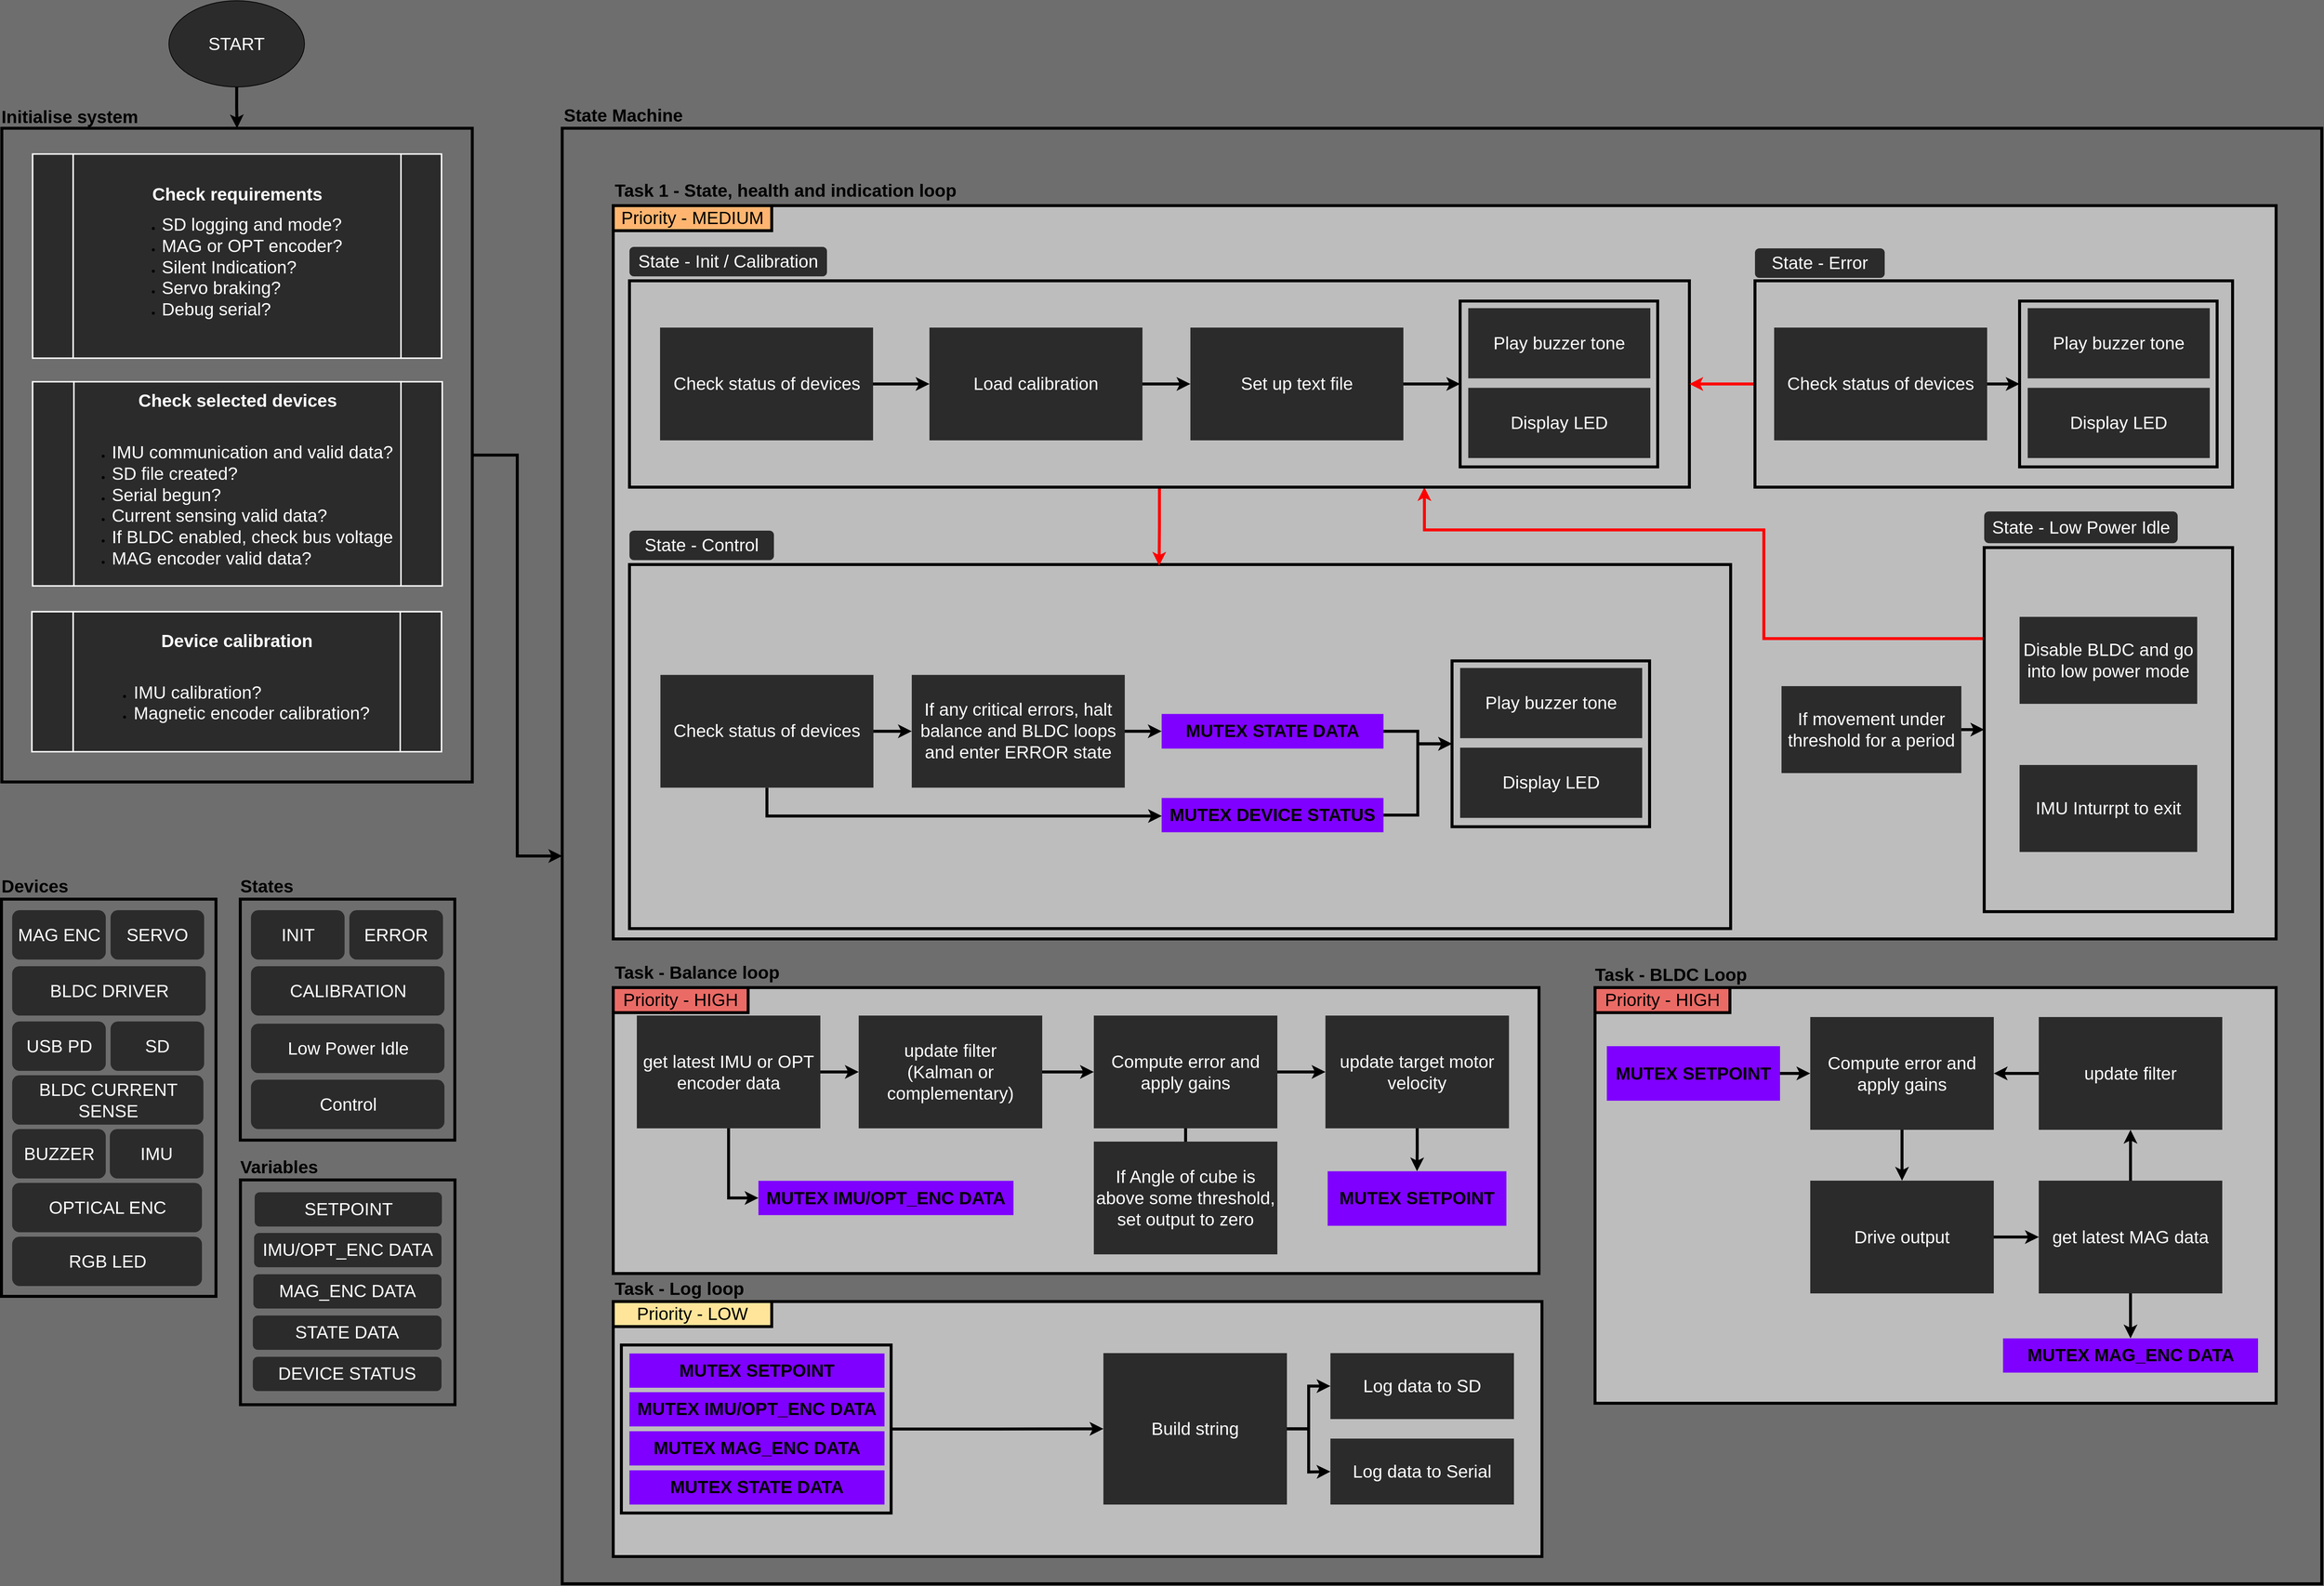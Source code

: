 <mxfile version="25.0.2">
  <diagram name="Page-1" id="-gYsz8aW-vj6ITZaHm62">
    <mxGraphModel dx="2694" dy="1243" grid="0" gridSize="10" guides="1" tooltips="1" connect="1" arrows="1" fold="1" page="1" pageScale="1" pageWidth="3300" pageHeight="2339" background="#6E6E6E" math="0" shadow="0">
      <root>
        <mxCell id="0" />
        <mxCell id="1" parent="0" />
        <mxCell id="WpBpt3ZNnvcSfI1GrqfO-27" value="" style="rounded=0;whiteSpace=wrap;html=1;fillColor=none;strokeWidth=4;strokeColor=#000000;" parent="1" vertex="1">
          <mxGeometry x="853.75" y="269" width="2387.25" height="1975" as="geometry" />
        </mxCell>
        <mxCell id="WpBpt3ZNnvcSfI1GrqfO-58" value="" style="rounded=0;whiteSpace=wrap;html=1;fillColor=#BDBDBD;strokeWidth=4;strokeColor=#000000;" parent="1" vertex="1">
          <mxGeometry x="923" y="1861" width="1260" height="346" as="geometry" />
        </mxCell>
        <mxCell id="WpBpt3ZNnvcSfI1GrqfO-48" value="" style="rounded=0;whiteSpace=wrap;html=1;fillColor=#bdbdbd;strokeWidth=4;strokeColor=#000000;" parent="1" vertex="1">
          <mxGeometry x="923" y="1435" width="1256" height="388" as="geometry" />
        </mxCell>
        <mxCell id="7f31EUFWkSuX79qrN8eh-26" style="edgeStyle=orthogonalEdgeStyle;rounded=0;orthogonalLoop=1;jettySize=auto;html=1;entryX=0;entryY=0.5;entryDx=0;entryDy=0;strokeWidth=4;" edge="1" parent="1" source="7f31EUFWkSuX79qrN8eh-25" target="WpBpt3ZNnvcSfI1GrqfO-81">
          <mxGeometry relative="1" as="geometry" />
        </mxCell>
        <mxCell id="7f31EUFWkSuX79qrN8eh-25" value="" style="rounded=0;whiteSpace=wrap;html=1;fillColor=none;strokeWidth=4;strokeColor=#000000;" vertex="1" parent="1">
          <mxGeometry x="934" y="1920" width="366" height="228" as="geometry" />
        </mxCell>
        <mxCell id="WpBpt3ZNnvcSfI1GrqfO-34" value="" style="rounded=0;whiteSpace=wrap;html=1;fillColor=#bdbdbd;strokeWidth=4;strokeColor=#000000;" parent="1" vertex="1">
          <mxGeometry x="2255" y="1435" width="924" height="564" as="geometry" />
        </mxCell>
        <mxCell id="WpBpt3ZNnvcSfI1GrqfO-24" value="" style="rounded=0;whiteSpace=wrap;html=1;fillColor=none;strokeWidth=4;strokeColor=#000000;" parent="1" vertex="1">
          <mxGeometry x="93" y="1315" width="291" height="539" as="geometry" />
        </mxCell>
        <mxCell id="WpBpt3ZNnvcSfI1GrqfO-29" style="edgeStyle=orthogonalEdgeStyle;rounded=0;orthogonalLoop=1;jettySize=auto;html=1;exitX=1;exitY=0.5;exitDx=0;exitDy=0;entryX=0;entryY=0.5;entryDx=0;entryDy=0;strokeWidth=4;strokeColor=#000000;" parent="1" source="WpBpt3ZNnvcSfI1GrqfO-17" target="WpBpt3ZNnvcSfI1GrqfO-27" edge="1">
          <mxGeometry relative="1" as="geometry" />
        </mxCell>
        <mxCell id="WpBpt3ZNnvcSfI1GrqfO-17" value="" style="rounded=0;whiteSpace=wrap;html=1;fillColor=none;strokeWidth=4;strokeColor=#000000;" parent="1" vertex="1">
          <mxGeometry x="93.5" y="269" width="638.25" height="887" as="geometry" />
        </mxCell>
        <mxCell id="WpBpt3ZNnvcSfI1GrqfO-3" value="&lt;font color=&quot;#ffffff&quot; style=&quot;font-size: 24px;&quot;&gt;IMU&lt;/font&gt;" style="rounded=1;whiteSpace=wrap;html=1;fillColor=#2B2B2B;strokeColor=none;" parent="1" vertex="1">
          <mxGeometry x="240" y="1627" width="127" height="67" as="geometry" />
        </mxCell>
        <mxCell id="WpBpt3ZNnvcSfI1GrqfO-4" value="&lt;font color=&quot;#ffffff&quot; style=&quot;font-size: 24px;&quot;&gt;BLDC DRIVER&lt;/font&gt;" style="rounded=1;whiteSpace=wrap;html=1;fillColor=#2B2B2B;strokeColor=none;" parent="1" vertex="1">
          <mxGeometry x="107.5" y="1406" width="262.5" height="67" as="geometry" />
        </mxCell>
        <mxCell id="WpBpt3ZNnvcSfI1GrqfO-5" value="&lt;font color=&quot;#ffffff&quot; style=&quot;font-size: 24px;&quot;&gt;BLDC CURRENT SENSE&lt;/font&gt;" style="rounded=1;whiteSpace=wrap;html=1;fillColor=#2B2B2B;strokeColor=none;" parent="1" vertex="1">
          <mxGeometry x="107.5" y="1554" width="259.5" height="67" as="geometry" />
        </mxCell>
        <mxCell id="WpBpt3ZNnvcSfI1GrqfO-6" value="&lt;font color=&quot;#ffffff&quot; style=&quot;font-size: 24px;&quot;&gt;MAG ENC&lt;/font&gt;" style="rounded=1;whiteSpace=wrap;html=1;fillColor=#2B2B2B;strokeColor=none;" parent="1" vertex="1">
          <mxGeometry x="107.5" y="1330" width="127" height="67" as="geometry" />
        </mxCell>
        <mxCell id="WpBpt3ZNnvcSfI1GrqfO-7" value="&lt;font color=&quot;#ffffff&quot; style=&quot;font-size: 24px;&quot;&gt;USB PD&lt;/font&gt;" style="rounded=1;whiteSpace=wrap;html=1;fillColor=#2B2B2B;strokeColor=none;" parent="1" vertex="1">
          <mxGeometry x="107.5" y="1481" width="127" height="67" as="geometry" />
        </mxCell>
        <mxCell id="WpBpt3ZNnvcSfI1GrqfO-8" value="&lt;font color=&quot;#ffffff&quot; style=&quot;font-size: 24px;&quot;&gt;SD&lt;/font&gt;" style="rounded=1;whiteSpace=wrap;html=1;fillColor=#2B2B2B;strokeColor=none;" parent="1" vertex="1">
          <mxGeometry x="241" y="1481" width="127" height="67" as="geometry" />
        </mxCell>
        <mxCell id="WpBpt3ZNnvcSfI1GrqfO-9" value="&lt;font color=&quot;#ffffff&quot; style=&quot;font-size: 24px;&quot;&gt;OPTICAL ENC&lt;/font&gt;" style="rounded=1;whiteSpace=wrap;html=1;fillColor=#2B2B2B;strokeColor=none;" parent="1" vertex="1">
          <mxGeometry x="107.5" y="1700" width="257.5" height="67" as="geometry" />
        </mxCell>
        <mxCell id="WpBpt3ZNnvcSfI1GrqfO-10" value="&lt;span style=&quot;font-size: 24px;&quot;&gt;&lt;font color=&quot;#ffffff&quot;&gt;SERVO&lt;/font&gt;&lt;/span&gt;" style="rounded=1;whiteSpace=wrap;html=1;fillColor=#2B2B2B;strokeColor=none;" parent="1" vertex="1">
          <mxGeometry x="241" y="1330" width="127" height="67" as="geometry" />
        </mxCell>
        <mxCell id="WpBpt3ZNnvcSfI1GrqfO-11" value="&lt;font color=&quot;#ffffff&quot; style=&quot;font-size: 24px;&quot;&gt;BUZZER&lt;/font&gt;" style="rounded=1;whiteSpace=wrap;html=1;fillColor=#2B2B2B;strokeColor=none;" parent="1" vertex="1">
          <mxGeometry x="107.5" y="1627" width="127" height="67" as="geometry" />
        </mxCell>
        <mxCell id="WpBpt3ZNnvcSfI1GrqfO-22" style="edgeStyle=orthogonalEdgeStyle;rounded=0;orthogonalLoop=1;jettySize=auto;html=1;exitX=0.5;exitY=1;exitDx=0;exitDy=0;entryX=0.5;entryY=0;entryDx=0;entryDy=0;strokeColor=#000000;strokeWidth=4;" parent="1" source="WpBpt3ZNnvcSfI1GrqfO-13" target="WpBpt3ZNnvcSfI1GrqfO-17" edge="1">
          <mxGeometry relative="1" as="geometry" />
        </mxCell>
        <mxCell id="WpBpt3ZNnvcSfI1GrqfO-13" value="&lt;font color=&quot;#ffffff&quot; style=&quot;font-size: 24px;&quot;&gt;START&lt;/font&gt;" style="ellipse;whiteSpace=wrap;html=1;fillColor=#2B2B2B;" parent="1" vertex="1">
          <mxGeometry x="320.12" y="96" width="184" height="117" as="geometry" />
        </mxCell>
        <mxCell id="WpBpt3ZNnvcSfI1GrqfO-15" value="&lt;div&gt;&lt;span style=&quot;font-size: 24px;&quot;&gt;&lt;b&gt;&lt;font color=&quot;#ffffff&quot;&gt;Check requirements&lt;/font&gt;&lt;/b&gt;&lt;/span&gt;&lt;/div&gt;&lt;div style=&quot;text-align: left;&quot;&gt;&lt;ul&gt;&lt;li&gt;&lt;span style=&quot;font-size: 24px;&quot;&gt;&lt;font color=&quot;#ffffff&quot;&gt;SD logging and mode?&lt;/font&gt;&lt;/span&gt;&lt;/li&gt;&lt;li&gt;&lt;span style=&quot;font-size: 24px;&quot;&gt;&lt;font color=&quot;#ffffff&quot;&gt;MAG or OPT encoder?&lt;/font&gt;&lt;/span&gt;&lt;/li&gt;&lt;li&gt;&lt;span style=&quot;font-size: 24px;&quot;&gt;&lt;font color=&quot;#ffffff&quot;&gt;Silent Indication?&lt;/font&gt;&lt;/span&gt;&lt;/li&gt;&lt;li&gt;&lt;span style=&quot;font-size: 24px;&quot;&gt;&lt;font color=&quot;#ffffff&quot;&gt;Servo braking?&lt;/font&gt;&lt;/span&gt;&lt;/li&gt;&lt;li&gt;&lt;span style=&quot;font-size: 24px;&quot;&gt;&lt;font color=&quot;#ffffff&quot;&gt;Debug serial?&lt;/font&gt;&lt;/span&gt;&lt;/li&gt;&lt;/ul&gt;&lt;/div&gt;" style="shape=process;whiteSpace=wrap;html=1;backgroundOutline=1;strokeWidth=2;fillColor=#2B2B2B;strokeColor=#FFFFFF;" parent="1" vertex="1">
          <mxGeometry x="135.25" y="304" width="554.75" height="277" as="geometry" />
        </mxCell>
        <mxCell id="WpBpt3ZNnvcSfI1GrqfO-18" value="&lt;font style=&quot;font-size: 24px;&quot; color=&quot;#000000&quot;&gt;Initialise system&lt;/font&gt;" style="text;html=1;align=left;verticalAlign=middle;whiteSpace=wrap;rounded=0;fontStyle=1" parent="1" vertex="1">
          <mxGeometry x="91" y="236" width="204.75" height="35" as="geometry" />
        </mxCell>
        <mxCell id="WpBpt3ZNnvcSfI1GrqfO-20" value="&lt;div&gt;&lt;span style=&quot;font-size: 24px;&quot;&gt;&lt;b&gt;&lt;font color=&quot;#ffffff&quot;&gt;Check selected devices&lt;/font&gt;&lt;/b&gt;&lt;/span&gt;&lt;/div&gt;&lt;div&gt;&lt;span style=&quot;font-size: 24px;&quot;&gt;&lt;b&gt;&lt;font color=&quot;#ffffff&quot;&gt;&lt;br&gt;&lt;/font&gt;&lt;/b&gt;&lt;/span&gt;&lt;/div&gt;&lt;div style=&quot;text-align: left;&quot;&gt;&lt;ul&gt;&lt;li&gt;&lt;span style=&quot;font-size: 24px;&quot;&gt;&lt;font color=&quot;#ffffff&quot;&gt;IMU communication and valid data?&lt;/font&gt;&lt;/span&gt;&lt;/li&gt;&lt;li&gt;&lt;span style=&quot;font-size: 24px;&quot;&gt;&lt;font color=&quot;#ffffff&quot;&gt;SD file created?&lt;/font&gt;&lt;/span&gt;&lt;/li&gt;&lt;li&gt;&lt;span style=&quot;font-size: 24px;&quot;&gt;&lt;font color=&quot;#ffffff&quot;&gt;Serial begun?&lt;/font&gt;&lt;/span&gt;&lt;/li&gt;&lt;li&gt;&lt;span style=&quot;font-size: 24px;&quot;&gt;&lt;font color=&quot;#ffffff&quot;&gt;Current sensing valid data?&lt;/font&gt;&lt;/span&gt;&lt;/li&gt;&lt;li&gt;&lt;span style=&quot;font-size: 24px;&quot;&gt;&lt;font color=&quot;#ffffff&quot;&gt;If BLDC enabled, check bus voltage&lt;/font&gt;&lt;/span&gt;&lt;/li&gt;&lt;li&gt;&lt;span style=&quot;font-size: 24px;&quot;&gt;&lt;font color=&quot;#ffffff&quot;&gt;MAG encoder valid data?&lt;/font&gt;&lt;/span&gt;&lt;/li&gt;&lt;/ul&gt;&lt;/div&gt;" style="shape=process;whiteSpace=wrap;html=1;backgroundOutline=1;strokeWidth=2;fillColor=#2B2B2B;strokeColor=#FFFFFF;" parent="1" vertex="1">
          <mxGeometry x="135.25" y="613" width="555.75" height="277" as="geometry" />
        </mxCell>
        <mxCell id="WpBpt3ZNnvcSfI1GrqfO-21" value="&lt;div&gt;&lt;span style=&quot;font-size: 24px;&quot;&gt;&lt;b&gt;&lt;font color=&quot;#ffffff&quot;&gt;Device calibration&lt;/font&gt;&lt;/b&gt;&lt;/span&gt;&lt;/div&gt;&lt;div&gt;&lt;span style=&quot;font-size: 24px;&quot;&gt;&lt;b&gt;&lt;font color=&quot;#ffffff&quot;&gt;&lt;br&gt;&lt;/font&gt;&lt;/b&gt;&lt;/span&gt;&lt;/div&gt;&lt;div style=&quot;text-align: left;&quot;&gt;&lt;ul&gt;&lt;li&gt;&lt;span style=&quot;font-size: 24px;&quot;&gt;&lt;font color=&quot;#ffffff&quot;&gt;IMU calibration?&lt;br&gt;&lt;/font&gt;&lt;/span&gt;&lt;/li&gt;&lt;li&gt;&lt;span style=&quot;font-size: 24px;&quot;&gt;&lt;font color=&quot;#ffffff&quot;&gt;Magnetic encoder calibration?&lt;/font&gt;&lt;/span&gt;&lt;/li&gt;&lt;/ul&gt;&lt;/div&gt;" style="shape=process;whiteSpace=wrap;html=1;backgroundOutline=1;strokeWidth=2;fillColor=#2B2B2B;strokeColor=#FFFFFF;" parent="1" vertex="1">
          <mxGeometry x="134.25" y="925" width="555.75" height="190" as="geometry" />
        </mxCell>
        <mxCell id="WpBpt3ZNnvcSfI1GrqfO-25" value="&lt;font style=&quot;font-size: 24px;&quot; color=&quot;#000000&quot;&gt;Devices&lt;/font&gt;" style="text;html=1;align=left;verticalAlign=middle;whiteSpace=wrap;rounded=0;fontStyle=1" parent="1" vertex="1">
          <mxGeometry x="91" y="1280" width="204.75" height="35" as="geometry" />
        </mxCell>
        <mxCell id="WpBpt3ZNnvcSfI1GrqfO-28" value="&lt;font color=&quot;#000000&quot;&gt;&lt;span style=&quot;font-size: 24px;&quot;&gt;State Machine&lt;/span&gt;&lt;/font&gt;" style="text;html=1;align=left;verticalAlign=middle;whiteSpace=wrap;rounded=0;fontStyle=1" parent="1" vertex="1">
          <mxGeometry x="853.75" y="234" width="204.75" height="35" as="geometry" />
        </mxCell>
        <mxCell id="WpBpt3ZNnvcSfI1GrqfO-44" value="" style="edgeStyle=orthogonalEdgeStyle;rounded=0;orthogonalLoop=1;jettySize=auto;html=1;strokeWidth=4;strokeColor=#000000;" parent="1" source="WpBpt3ZNnvcSfI1GrqfO-30" target="WpBpt3ZNnvcSfI1GrqfO-31" edge="1">
          <mxGeometry relative="1" as="geometry" />
        </mxCell>
        <mxCell id="WpBpt3ZNnvcSfI1GrqfO-97" style="edgeStyle=orthogonalEdgeStyle;rounded=0;orthogonalLoop=1;jettySize=auto;html=1;strokeWidth=4;strokeColor=#000000;entryX=0;entryY=0.5;entryDx=0;entryDy=0;" parent="1" source="WpBpt3ZNnvcSfI1GrqfO-30" target="WpBpt3ZNnvcSfI1GrqfO-96" edge="1">
          <mxGeometry relative="1" as="geometry" />
        </mxCell>
        <mxCell id="WpBpt3ZNnvcSfI1GrqfO-30" value="&lt;font color=&quot;#ffffff&quot; style=&quot;font-size: 24px;&quot;&gt;get latest IMU or OPT encoder data&lt;/font&gt;" style="rounded=0;whiteSpace=wrap;html=1;fillColor=#2B2B2B;strokeColor=none;" parent="1" vertex="1">
          <mxGeometry x="955" y="1473" width="249" height="153" as="geometry" />
        </mxCell>
        <mxCell id="WpBpt3ZNnvcSfI1GrqfO-45" value="" style="edgeStyle=orthogonalEdgeStyle;rounded=0;orthogonalLoop=1;jettySize=auto;html=1;strokeWidth=4;strokeColor=#000000;" parent="1" source="WpBpt3ZNnvcSfI1GrqfO-31" target="WpBpt3ZNnvcSfI1GrqfO-32" edge="1">
          <mxGeometry relative="1" as="geometry" />
        </mxCell>
        <mxCell id="WpBpt3ZNnvcSfI1GrqfO-31" value="&lt;font color=&quot;#ffffff&quot; style=&quot;font-size: 24px;&quot;&gt;update filter &lt;br&gt;(Kalman or complementary)&lt;/font&gt;" style="rounded=0;whiteSpace=wrap;html=1;fillColor=#2B2B2B;strokeColor=none;" parent="1" vertex="1">
          <mxGeometry x="1256" y="1473" width="249" height="153" as="geometry" />
        </mxCell>
        <mxCell id="WpBpt3ZNnvcSfI1GrqfO-46" value="" style="edgeStyle=orthogonalEdgeStyle;rounded=0;orthogonalLoop=1;jettySize=auto;html=1;strokeWidth=4;strokeColor=#000000;" parent="1" source="WpBpt3ZNnvcSfI1GrqfO-32" target="WpBpt3ZNnvcSfI1GrqfO-43" edge="1">
          <mxGeometry relative="1" as="geometry" />
        </mxCell>
        <mxCell id="7f31EUFWkSuX79qrN8eh-21" style="edgeStyle=orthogonalEdgeStyle;rounded=0;orthogonalLoop=1;jettySize=auto;html=1;exitX=0.5;exitY=1;exitDx=0;exitDy=0;entryX=0.5;entryY=0;entryDx=0;entryDy=0;strokeWidth=4;endArrow=none;endFill=0;" edge="1" parent="1" source="WpBpt3ZNnvcSfI1GrqfO-32" target="7f31EUFWkSuX79qrN8eh-20">
          <mxGeometry relative="1" as="geometry" />
        </mxCell>
        <mxCell id="WpBpt3ZNnvcSfI1GrqfO-32" value="&lt;font color=&quot;#ffffff&quot; style=&quot;font-size: 24px;&quot;&gt;Compute error and apply gains&lt;/font&gt;" style="rounded=0;whiteSpace=wrap;html=1;fillColor=#2B2B2B;strokeColor=none;" parent="1" vertex="1">
          <mxGeometry x="1575" y="1473" width="249" height="153" as="geometry" />
        </mxCell>
        <mxCell id="WpBpt3ZNnvcSfI1GrqfO-42" value="" style="edgeStyle=orthogonalEdgeStyle;rounded=0;orthogonalLoop=1;jettySize=auto;html=1;" parent="1" source="WpBpt3ZNnvcSfI1GrqfO-33" target="WpBpt3ZNnvcSfI1GrqfO-36" edge="1">
          <mxGeometry relative="1" as="geometry" />
        </mxCell>
        <mxCell id="WpBpt3ZNnvcSfI1GrqfO-50" value="" style="edgeStyle=orthogonalEdgeStyle;rounded=0;orthogonalLoop=1;jettySize=auto;html=1;strokeWidth=4;strokeColor=#000000;" parent="1" source="WpBpt3ZNnvcSfI1GrqfO-33" target="WpBpt3ZNnvcSfI1GrqfO-36" edge="1">
          <mxGeometry relative="1" as="geometry" />
        </mxCell>
        <mxCell id="WpBpt3ZNnvcSfI1GrqfO-33" value="&lt;font color=&quot;#ffffff&quot; style=&quot;font-size: 24px;&quot;&gt;Drive output&lt;/font&gt;" style="rounded=0;whiteSpace=wrap;html=1;fillColor=#2B2B2B;strokeColor=none;" parent="1" vertex="1">
          <mxGeometry x="2547" y="1697" width="249" height="153" as="geometry" />
        </mxCell>
        <mxCell id="WpBpt3ZNnvcSfI1GrqfO-35" value="&lt;font color=&quot;#000000&quot;&gt;&lt;span style=&quot;font-size: 24px;&quot;&gt;Task - BLDC Loop&lt;/span&gt;&lt;/font&gt;" style="text;html=1;align=left;verticalAlign=middle;whiteSpace=wrap;rounded=0;fontStyle=1" parent="1" vertex="1">
          <mxGeometry x="2253" y="1400" width="253" height="35" as="geometry" />
        </mxCell>
        <mxCell id="WpBpt3ZNnvcSfI1GrqfO-39" value="" style="edgeStyle=orthogonalEdgeStyle;rounded=0;orthogonalLoop=1;jettySize=auto;html=1;strokeWidth=4;strokeColor=#000000;" parent="1" source="WpBpt3ZNnvcSfI1GrqfO-36" target="WpBpt3ZNnvcSfI1GrqfO-37" edge="1">
          <mxGeometry relative="1" as="geometry" />
        </mxCell>
        <mxCell id="WpBpt3ZNnvcSfI1GrqfO-99" style="edgeStyle=orthogonalEdgeStyle;rounded=0;orthogonalLoop=1;jettySize=auto;html=1;strokeWidth=4;strokeColor=#000000;" parent="1" source="WpBpt3ZNnvcSfI1GrqfO-36" target="WpBpt3ZNnvcSfI1GrqfO-98" edge="1">
          <mxGeometry relative="1" as="geometry" />
        </mxCell>
        <mxCell id="WpBpt3ZNnvcSfI1GrqfO-36" value="&lt;font color=&quot;#ffffff&quot; style=&quot;font-size: 24px;&quot;&gt;get latest MAG data&lt;/font&gt;" style="rounded=0;whiteSpace=wrap;html=1;fillColor=#2B2B2B;strokeColor=none;" parent="1" vertex="1">
          <mxGeometry x="2857" y="1697" width="249" height="153" as="geometry" />
        </mxCell>
        <mxCell id="WpBpt3ZNnvcSfI1GrqfO-40" value="" style="edgeStyle=orthogonalEdgeStyle;rounded=0;orthogonalLoop=1;jettySize=auto;html=1;strokeWidth=4;strokeColor=#000000;" parent="1" source="WpBpt3ZNnvcSfI1GrqfO-37" target="WpBpt3ZNnvcSfI1GrqfO-38" edge="1">
          <mxGeometry relative="1" as="geometry" />
        </mxCell>
        <mxCell id="WpBpt3ZNnvcSfI1GrqfO-37" value="&lt;font color=&quot;#ffffff&quot; style=&quot;font-size: 24px;&quot;&gt;update filter&lt;/font&gt;" style="rounded=0;whiteSpace=wrap;html=1;fillColor=#2B2B2B;strokeColor=none;" parent="1" vertex="1">
          <mxGeometry x="2857" y="1475" width="249" height="153" as="geometry" />
        </mxCell>
        <mxCell id="WpBpt3ZNnvcSfI1GrqfO-41" value="" style="edgeStyle=orthogonalEdgeStyle;rounded=0;orthogonalLoop=1;jettySize=auto;html=1;strokeWidth=4;strokeColor=#000000;" parent="1" source="WpBpt3ZNnvcSfI1GrqfO-38" target="WpBpt3ZNnvcSfI1GrqfO-33" edge="1">
          <mxGeometry relative="1" as="geometry" />
        </mxCell>
        <mxCell id="WpBpt3ZNnvcSfI1GrqfO-38" value="&lt;font color=&quot;#ffffff&quot; style=&quot;font-size: 24px;&quot;&gt;Compute error and apply gains&lt;/font&gt;" style="rounded=0;whiteSpace=wrap;html=1;fillColor=#2B2B2B;strokeColor=none;" parent="1" vertex="1">
          <mxGeometry x="2547" y="1475" width="249" height="153" as="geometry" />
        </mxCell>
        <mxCell id="WpBpt3ZNnvcSfI1GrqfO-95" style="edgeStyle=orthogonalEdgeStyle;rounded=0;orthogonalLoop=1;jettySize=auto;html=1;exitX=0.5;exitY=1;exitDx=0;exitDy=0;entryX=0.5;entryY=0;entryDx=0;entryDy=0;strokeWidth=4;strokeColor=#000000;" parent="1" source="WpBpt3ZNnvcSfI1GrqfO-43" target="WpBpt3ZNnvcSfI1GrqfO-94" edge="1">
          <mxGeometry relative="1" as="geometry" />
        </mxCell>
        <mxCell id="WpBpt3ZNnvcSfI1GrqfO-43" value="&lt;span style=&quot;font-size: 24px;&quot;&gt;&lt;font color=&quot;#ffffff&quot;&gt;update target motor velocity&lt;/font&gt;&lt;/span&gt;" style="rounded=0;whiteSpace=wrap;html=1;fillColor=#2B2B2B;strokeColor=none;" parent="1" vertex="1">
          <mxGeometry x="1889.25" y="1473" width="249" height="153" as="geometry" />
        </mxCell>
        <mxCell id="WpBpt3ZNnvcSfI1GrqfO-49" value="&lt;font color=&quot;#000000&quot;&gt;&lt;span style=&quot;font-size: 24px;&quot;&gt;Task -&amp;nbsp;&lt;/span&gt;&lt;/font&gt;&lt;span style=&quot;color: rgb(0, 0, 0); font-size: 24px;&quot;&gt;Balance loop&lt;/span&gt;" style="text;html=1;align=left;verticalAlign=middle;whiteSpace=wrap;rounded=0;fontStyle=1" parent="1" vertex="1">
          <mxGeometry x="923" y="1397" width="277" height="35" as="geometry" />
        </mxCell>
        <mxCell id="WpBpt3ZNnvcSfI1GrqfO-59" value="&lt;font color=&quot;#000000&quot;&gt;&lt;span style=&quot;font-size: 24px;&quot;&gt;Task - Log loop&lt;/span&gt;&lt;/font&gt;" style="text;html=1;align=left;verticalAlign=middle;whiteSpace=wrap;rounded=0;fontStyle=1" parent="1" vertex="1">
          <mxGeometry x="923" y="1826" width="330" height="35" as="geometry" />
        </mxCell>
        <mxCell id="WpBpt3ZNnvcSfI1GrqfO-63" value="&lt;span style=&quot;font-size: 24px;&quot;&gt;&lt;b&gt;MUTEX SETPOINT&lt;/b&gt;&lt;/span&gt;" style="rounded=0;whiteSpace=wrap;html=1;fillColor=#7F00FF;strokeColor=none;" parent="1" vertex="1">
          <mxGeometry x="945" y="1931.5" width="346" height="46.5" as="geometry" />
        </mxCell>
        <mxCell id="WpBpt3ZNnvcSfI1GrqfO-66" value="&lt;span style=&quot;font-size: 24px;&quot;&gt;&lt;b&gt;MUTEX IMU/OPT_ENC DATA&lt;/b&gt;&lt;/span&gt;" style="rounded=0;whiteSpace=wrap;html=1;fillColor=#7F00FF;strokeColor=none;" parent="1" vertex="1">
          <mxGeometry x="945" y="1984" width="346" height="46.5" as="geometry" />
        </mxCell>
        <mxCell id="WpBpt3ZNnvcSfI1GrqfO-67" value="&lt;span style=&quot;font-size: 24px;&quot;&gt;&lt;b&gt;MUTEX MAG_ENC DATA&lt;/b&gt;&lt;/span&gt;" style="rounded=0;whiteSpace=wrap;html=1;fillColor=#7F00FF;strokeColor=none;" parent="1" vertex="1">
          <mxGeometry x="945" y="2037" width="346" height="46.5" as="geometry" />
        </mxCell>
        <mxCell id="WpBpt3ZNnvcSfI1GrqfO-68" value="&lt;span style=&quot;font-size: 24px;&quot;&gt;&lt;b&gt;MUTEX STATE DATA&lt;/b&gt;&lt;/span&gt;" style="rounded=0;whiteSpace=wrap;html=1;fillColor=#7F00FF;strokeColor=none;" parent="1" vertex="1">
          <mxGeometry x="945" y="2090" width="346" height="46.5" as="geometry" />
        </mxCell>
        <mxCell id="WpBpt3ZNnvcSfI1GrqfO-69" value="" style="rounded=0;whiteSpace=wrap;html=1;fillColor=none;strokeWidth=4;strokeColor=#000000;" parent="1" vertex="1">
          <mxGeometry x="417" y="1315" width="291" height="327" as="geometry" />
        </mxCell>
        <mxCell id="WpBpt3ZNnvcSfI1GrqfO-71" value="&lt;span style=&quot;font-size: 24px;&quot;&gt;&lt;font color=&quot;#ffffff&quot;&gt;CALIBRATION&lt;/font&gt;&lt;/span&gt;" style="rounded=1;whiteSpace=wrap;html=1;fillColor=#2B2B2B;strokeColor=none;" parent="1" vertex="1">
          <mxGeometry x="431.5" y="1406" width="262.5" height="67" as="geometry" />
        </mxCell>
        <mxCell id="WpBpt3ZNnvcSfI1GrqfO-73" value="&lt;font color=&quot;#ffffff&quot; style=&quot;font-size: 24px;&quot;&gt;INIT&lt;/font&gt;" style="rounded=1;whiteSpace=wrap;html=1;fillColor=#2B2B2B;strokeColor=none;" parent="1" vertex="1">
          <mxGeometry x="431.5" y="1330" width="127" height="67" as="geometry" />
        </mxCell>
        <mxCell id="WpBpt3ZNnvcSfI1GrqfO-77" value="&lt;span style=&quot;font-size: 24px;&quot;&gt;&lt;font color=&quot;#ffffff&quot;&gt;ERROR&lt;/font&gt;&lt;/span&gt;" style="rounded=1;whiteSpace=wrap;html=1;fillColor=#2B2B2B;strokeColor=none;" parent="1" vertex="1">
          <mxGeometry x="565" y="1330" width="127" height="67" as="geometry" />
        </mxCell>
        <mxCell id="WpBpt3ZNnvcSfI1GrqfO-79" value="&lt;font color=&quot;#000000&quot;&gt;&lt;span style=&quot;font-size: 24px;&quot;&gt;States&lt;/span&gt;&lt;/font&gt;" style="text;html=1;align=left;verticalAlign=middle;whiteSpace=wrap;rounded=0;fontStyle=1" parent="1" vertex="1">
          <mxGeometry x="415" y="1280" width="204.75" height="35" as="geometry" />
        </mxCell>
        <mxCell id="WpBpt3ZNnvcSfI1GrqfO-80" value="&lt;font color=&quot;#ffffff&quot; style=&quot;font-size: 24px;&quot;&gt;RGB LED&lt;/font&gt;" style="rounded=1;whiteSpace=wrap;html=1;fillColor=#2B2B2B;strokeColor=none;" parent="1" vertex="1">
          <mxGeometry x="107.5" y="1773" width="257.5" height="67" as="geometry" />
        </mxCell>
        <mxCell id="WpBpt3ZNnvcSfI1GrqfO-89" style="edgeStyle=orthogonalEdgeStyle;rounded=0;orthogonalLoop=1;jettySize=auto;html=1;strokeWidth=4;strokeColor=#000000;" parent="1" source="WpBpt3ZNnvcSfI1GrqfO-81" target="WpBpt3ZNnvcSfI1GrqfO-88" edge="1">
          <mxGeometry relative="1" as="geometry" />
        </mxCell>
        <mxCell id="7f31EUFWkSuX79qrN8eh-33" style="edgeStyle=orthogonalEdgeStyle;rounded=0;orthogonalLoop=1;jettySize=auto;html=1;exitX=1;exitY=0.5;exitDx=0;exitDy=0;entryX=0;entryY=0.5;entryDx=0;entryDy=0;strokeWidth=4;" edge="1" parent="1" source="WpBpt3ZNnvcSfI1GrqfO-81">
          <mxGeometry relative="1" as="geometry">
            <mxPoint x="1896" y="2091.75" as="targetPoint" />
          </mxGeometry>
        </mxCell>
        <mxCell id="WpBpt3ZNnvcSfI1GrqfO-81" value="&lt;font color=&quot;#ffffff&quot; style=&quot;font-size: 24px;&quot;&gt;Build string&lt;/font&gt;" style="rounded=0;whiteSpace=wrap;html=1;fillColor=#2B2B2B;strokeColor=none;" parent="1" vertex="1">
          <mxGeometry x="1588" y="1931" width="249" height="205.5" as="geometry" />
        </mxCell>
        <mxCell id="WpBpt3ZNnvcSfI1GrqfO-88" value="&lt;font color=&quot;#ffffff&quot; style=&quot;font-size: 24px;&quot;&gt;Log data to SD&lt;/font&gt;" style="rounded=0;whiteSpace=wrap;html=1;fillColor=#2B2B2B;strokeColor=none;" parent="1" vertex="1">
          <mxGeometry x="1896" y="1931" width="249" height="89.5" as="geometry" />
        </mxCell>
        <mxCell id="WpBpt3ZNnvcSfI1GrqfO-92" style="edgeStyle=orthogonalEdgeStyle;rounded=0;orthogonalLoop=1;jettySize=auto;html=1;exitX=1;exitY=0.5;exitDx=0;exitDy=0;entryX=0;entryY=0.5;entryDx=0;entryDy=0;strokeWidth=4;strokeColor=#000000;" parent="1" source="WpBpt3ZNnvcSfI1GrqfO-91" target="WpBpt3ZNnvcSfI1GrqfO-38" edge="1">
          <mxGeometry relative="1" as="geometry" />
        </mxCell>
        <mxCell id="WpBpt3ZNnvcSfI1GrqfO-91" value="&lt;span style=&quot;font-size: 24px;&quot;&gt;&lt;b&gt;MUTEX SETPOINT&lt;/b&gt;&lt;/span&gt;" style="rounded=0;whiteSpace=wrap;html=1;fillColor=#7F00FF;strokeColor=none;" parent="1" vertex="1">
          <mxGeometry x="2271" y="1514.5" width="235" height="74" as="geometry" />
        </mxCell>
        <mxCell id="WpBpt3ZNnvcSfI1GrqfO-93" style="edgeStyle=orthogonalEdgeStyle;rounded=0;orthogonalLoop=1;jettySize=auto;html=1;exitX=0.5;exitY=1;exitDx=0;exitDy=0;" parent="1" source="WpBpt3ZNnvcSfI1GrqfO-91" target="WpBpt3ZNnvcSfI1GrqfO-91" edge="1">
          <mxGeometry relative="1" as="geometry" />
        </mxCell>
        <mxCell id="WpBpt3ZNnvcSfI1GrqfO-94" value="&lt;span style=&quot;font-size: 24px;&quot;&gt;&lt;b&gt;MUTEX SETPOINT&lt;/b&gt;&lt;/span&gt;" style="rounded=0;whiteSpace=wrap;html=1;fillColor=#7F00FF;strokeColor=none;" parent="1" vertex="1">
          <mxGeometry x="1892.25" y="1684.25" width="242.5" height="74" as="geometry" />
        </mxCell>
        <mxCell id="WpBpt3ZNnvcSfI1GrqfO-96" value="&lt;span style=&quot;font-size: 24px;&quot;&gt;&lt;b&gt;MUTEX IMU/OPT_ENC DATA&lt;/b&gt;&lt;/span&gt;" style="rounded=0;whiteSpace=wrap;html=1;fillColor=#7F00FF;strokeColor=none;" parent="1" vertex="1">
          <mxGeometry x="1120" y="1697.25" width="346" height="46.5" as="geometry" />
        </mxCell>
        <mxCell id="WpBpt3ZNnvcSfI1GrqfO-98" value="&lt;span style=&quot;font-size: 24px;&quot;&gt;&lt;b&gt;MUTEX MAG_ENC DATA&lt;/b&gt;&lt;/span&gt;" style="rounded=0;whiteSpace=wrap;html=1;fillColor=#7F00FF;strokeColor=none;" parent="1" vertex="1">
          <mxGeometry x="2808.5" y="1911" width="346" height="46.5" as="geometry" />
        </mxCell>
        <mxCell id="WpBpt3ZNnvcSfI1GrqfO-100" value="" style="rounded=0;whiteSpace=wrap;html=1;fillColor=#bdbdbd;strokeWidth=4;strokeColor=#000000;" parent="1" vertex="1">
          <mxGeometry x="923" y="374" width="2256" height="995" as="geometry" />
        </mxCell>
        <mxCell id="WpBpt3ZNnvcSfI1GrqfO-110" value="&lt;font color=&quot;#000000&quot;&gt;&lt;span style=&quot;font-size: 24px;&quot;&gt;Task 1 -&amp;nbsp;&lt;/span&gt;&lt;/font&gt;&lt;span style=&quot;color: rgb(0, 0, 0); font-size: 24px;&quot;&gt;State, health and indication loop&lt;/span&gt;" style="text;html=1;align=left;verticalAlign=middle;whiteSpace=wrap;rounded=0;fontStyle=1" parent="1" vertex="1">
          <mxGeometry x="923" y="336" width="482" height="35" as="geometry" />
        </mxCell>
        <mxCell id="7f31EUFWkSuX79qrN8eh-1" value="" style="rounded=0;whiteSpace=wrap;html=1;fillColor=none;strokeWidth=4;strokeColor=#000000;" vertex="1" parent="1">
          <mxGeometry x="417.25" y="1696" width="291" height="305" as="geometry" />
        </mxCell>
        <mxCell id="7f31EUFWkSuX79qrN8eh-2" value="&lt;span style=&quot;font-size: 24px;&quot;&gt;Variables&lt;/span&gt;" style="text;html=1;align=left;verticalAlign=middle;whiteSpace=wrap;rounded=0;fontStyle=1" vertex="1" parent="1">
          <mxGeometry x="415" y="1661" width="204.75" height="35" as="geometry" />
        </mxCell>
        <mxCell id="7f31EUFWkSuX79qrN8eh-3" value="&lt;span style=&quot;font-size: 24px;&quot;&gt;&lt;span style=&quot;font-weight: normal;&quot;&gt;&lt;font color=&quot;#ffffff&quot;&gt;SETPOINT&lt;/font&gt;&lt;/span&gt;&lt;/span&gt;" style="rounded=1;whiteSpace=wrap;html=1;fillColor=#2b2b2b;strokeColor=none;fontStyle=1" vertex="1" parent="1">
          <mxGeometry x="436.5" y="1712.75" width="254" height="46.5" as="geometry" />
        </mxCell>
        <mxCell id="7f31EUFWkSuX79qrN8eh-4" value="&lt;span style=&quot;font-size: 24px;&quot;&gt;&lt;span style=&quot;font-weight: normal;&quot;&gt;&lt;font color=&quot;#ffffff&quot;&gt;IMU/OPT_ENC DATA&lt;/font&gt;&lt;/span&gt;&lt;/span&gt;" style="rounded=1;whiteSpace=wrap;html=1;fillColor=#2b2b2b;strokeColor=none;fontStyle=1" vertex="1" parent="1">
          <mxGeometry x="435.75" y="1768" width="254.25" height="46.5" as="geometry" />
        </mxCell>
        <mxCell id="7f31EUFWkSuX79qrN8eh-5" value="&lt;span style=&quot;font-size: 24px;&quot;&gt;&lt;span style=&quot;font-weight: normal;&quot;&gt;&lt;font color=&quot;#ffffff&quot;&gt;MAG_ENC DATA&lt;/font&gt;&lt;/span&gt;&lt;/span&gt;" style="rounded=1;whiteSpace=wrap;html=1;fillColor=#2b2b2b;strokeColor=none;fontStyle=1" vertex="1" parent="1">
          <mxGeometry x="434.75" y="1824" width="255.25" height="46.5" as="geometry" />
        </mxCell>
        <mxCell id="7f31EUFWkSuX79qrN8eh-6" value="&lt;span style=&quot;font-size: 24px;&quot;&gt;&lt;span style=&quot;font-weight: normal;&quot;&gt;&lt;font color=&quot;#ffffff&quot;&gt;STATE DATA&lt;/font&gt;&lt;/span&gt;&lt;/span&gt;" style="rounded=1;whiteSpace=wrap;html=1;fillColor=#2b2b2b;strokeColor=none;fontStyle=1" vertex="1" parent="1">
          <mxGeometry x="434" y="1880" width="256" height="46.5" as="geometry" />
        </mxCell>
        <mxCell id="7f31EUFWkSuX79qrN8eh-7" value="&lt;span style=&quot;font-size: 24px;&quot;&gt;&lt;span style=&quot;font-weight: normal;&quot;&gt;&lt;font color=&quot;#ffffff&quot;&gt;DEVICE STATUS&lt;/font&gt;&lt;/span&gt;&lt;/span&gt;" style="rounded=1;whiteSpace=wrap;html=1;fillColor=#2b2b2b;strokeColor=none;fontStyle=1" vertex="1" parent="1">
          <mxGeometry x="434" y="1936" width="256" height="46.5" as="geometry" />
        </mxCell>
        <mxCell id="7f31EUFWkSuX79qrN8eh-20" value="&lt;font color=&quot;#ffffff&quot; style=&quot;font-size: 24px;&quot;&gt;If Angle of cube is above some threshold, set output to zero&lt;/font&gt;" style="rounded=0;whiteSpace=wrap;html=1;fillColor=#2B2B2B;strokeColor=none;" vertex="1" parent="1">
          <mxGeometry x="1575" y="1644" width="249" height="153" as="geometry" />
        </mxCell>
        <mxCell id="7f31EUFWkSuX79qrN8eh-45" value="&lt;font style=&quot;font-size: 24px;&quot;&gt;Priority - MEDIUM&lt;/font&gt;" style="rounded=0;whiteSpace=wrap;html=1;fillColor=#FFB570;strokeWidth=4;" vertex="1" parent="1">
          <mxGeometry x="923" y="374" width="215" height="34" as="geometry" />
        </mxCell>
        <mxCell id="7f31EUFWkSuX79qrN8eh-46" value="&lt;font style=&quot;font-size: 24px;&quot;&gt;Priority - HIGH&lt;/font&gt;" style="rounded=0;whiteSpace=wrap;html=1;fillColor=#EA6B66;strokeWidth=4;" vertex="1" parent="1">
          <mxGeometry x="923" y="1435" width="183" height="34" as="geometry" />
        </mxCell>
        <mxCell id="7f31EUFWkSuX79qrN8eh-48" value="&lt;font style=&quot;font-size: 24px;&quot;&gt;Priority - LOW&lt;/font&gt;" style="rounded=0;whiteSpace=wrap;html=1;fillColor=#FFE599;strokeWidth=4;" vertex="1" parent="1">
          <mxGeometry x="923" y="1861" width="215" height="34" as="geometry" />
        </mxCell>
        <mxCell id="7f31EUFWkSuX79qrN8eh-49" value="&lt;font style=&quot;font-size: 24px;&quot;&gt;Priority - HIGH&lt;/font&gt;" style="rounded=0;whiteSpace=wrap;html=1;fillColor=#EA6B66;strokeWidth=4;" vertex="1" parent="1">
          <mxGeometry x="2255" y="1435" width="183" height="34" as="geometry" />
        </mxCell>
        <mxCell id="7f31EUFWkSuX79qrN8eh-50" value="&lt;font color=&quot;#ffffff&quot; style=&quot;font-size: 24px;&quot;&gt;Log data to Serial&lt;/font&gt;" style="rounded=0;whiteSpace=wrap;html=1;fillColor=#2B2B2B;strokeColor=none;" vertex="1" parent="1">
          <mxGeometry x="1896" y="2047" width="249" height="89.5" as="geometry" />
        </mxCell>
        <mxCell id="7f31EUFWkSuX79qrN8eh-55" value="&lt;span style=&quot;font-size: 24px;&quot;&gt;&lt;font color=&quot;#ffffff&quot;&gt;Low Power Idle&lt;/font&gt;&lt;/span&gt;" style="rounded=1;whiteSpace=wrap;html=1;fillColor=#2B2B2B;strokeColor=none;" vertex="1" parent="1">
          <mxGeometry x="431.5" y="1484" width="262.5" height="67" as="geometry" />
        </mxCell>
        <mxCell id="7f31EUFWkSuX79qrN8eh-56" value="&lt;span style=&quot;font-size: 24px;&quot;&gt;&lt;font color=&quot;#ffffff&quot;&gt;Control&lt;/font&gt;&lt;/span&gt;" style="rounded=1;whiteSpace=wrap;html=1;fillColor=#2B2B2B;strokeColor=none;" vertex="1" parent="1">
          <mxGeometry x="431.5" y="1560" width="262.5" height="67" as="geometry" />
        </mxCell>
        <mxCell id="7f31EUFWkSuX79qrN8eh-85" style="edgeStyle=orthogonalEdgeStyle;rounded=0;orthogonalLoop=1;jettySize=auto;html=1;exitX=0;exitY=0.25;exitDx=0;exitDy=0;entryX=0.75;entryY=1;entryDx=0;entryDy=0;strokeColor=#FF0000;strokeWidth=4;" edge="1" parent="1" source="7f31EUFWkSuX79qrN8eh-58" target="7f31EUFWkSuX79qrN8eh-68">
          <mxGeometry relative="1" as="geometry">
            <Array as="points">
              <mxPoint x="2484" y="962" />
              <mxPoint x="2484" y="814" />
              <mxPoint x="2023" y="814" />
            </Array>
          </mxGeometry>
        </mxCell>
        <mxCell id="7f31EUFWkSuX79qrN8eh-58" value="" style="rounded=0;whiteSpace=wrap;html=1;fillColor=#bdbdbd;strokeWidth=4;strokeColor=#000000;" vertex="1" parent="1">
          <mxGeometry x="2783" y="838" width="337" height="494" as="geometry" />
        </mxCell>
        <mxCell id="7f31EUFWkSuX79qrN8eh-59" value="&lt;span style=&quot;font-size: 24px;&quot;&gt;&lt;font color=&quot;#ffffff&quot;&gt;State - Low Power Idle&lt;/font&gt;&lt;/span&gt;" style="rounded=1;whiteSpace=wrap;html=1;fillColor=#2B2B2B;strokeColor=none;" vertex="1" parent="1">
          <mxGeometry x="2783" y="789" width="262.5" height="43" as="geometry" />
        </mxCell>
        <mxCell id="7f31EUFWkSuX79qrN8eh-61" value="" style="edgeStyle=orthogonalEdgeStyle;rounded=0;orthogonalLoop=1;jettySize=auto;html=1;strokeWidth=4;" edge="1" parent="1" source="7f31EUFWkSuX79qrN8eh-60" target="7f31EUFWkSuX79qrN8eh-58">
          <mxGeometry relative="1" as="geometry" />
        </mxCell>
        <mxCell id="7f31EUFWkSuX79qrN8eh-60" value="&lt;font color=&quot;#ffffff&quot; style=&quot;font-size: 24px;&quot;&gt;If movement under threshold for a period&lt;/font&gt;" style="rounded=0;whiteSpace=wrap;html=1;fillColor=#2B2B2B;strokeColor=none;" vertex="1" parent="1">
          <mxGeometry x="2508" y="1026" width="244" height="118" as="geometry" />
        </mxCell>
        <mxCell id="7f31EUFWkSuX79qrN8eh-62" value="&lt;font color=&quot;#ffffff&quot; style=&quot;font-size: 24px;&quot;&gt;IMU Inturrpt to exit&lt;/font&gt;" style="rounded=0;whiteSpace=wrap;html=1;fillColor=#2B2B2B;strokeColor=none;" vertex="1" parent="1">
          <mxGeometry x="2831" y="1133" width="241" height="118" as="geometry" />
        </mxCell>
        <mxCell id="7f31EUFWkSuX79qrN8eh-65" value="" style="rounded=0;whiteSpace=wrap;html=1;fillColor=#bdbdbd;strokeWidth=4;strokeColor=#000000;" vertex="1" parent="1">
          <mxGeometry x="945" y="861" width="1494" height="494" as="geometry" />
        </mxCell>
        <mxCell id="7f31EUFWkSuX79qrN8eh-66" value="&lt;span style=&quot;font-size: 24px;&quot;&gt;&lt;font color=&quot;#ffffff&quot;&gt;State - Control&lt;/font&gt;&lt;/span&gt;" style="rounded=1;whiteSpace=wrap;html=1;fillColor=#2B2B2B;strokeColor=none;" vertex="1" parent="1">
          <mxGeometry x="945" y="815" width="196" height="40" as="geometry" />
        </mxCell>
        <mxCell id="7f31EUFWkSuX79qrN8eh-18" style="edgeStyle=orthogonalEdgeStyle;rounded=0;orthogonalLoop=1;jettySize=auto;html=1;exitX=1;exitY=0.5;exitDx=0;exitDy=0;strokeWidth=4;entryX=0;entryY=0.5;entryDx=0;entryDy=0;" edge="1" parent="1" source="WpBpt3ZNnvcSfI1GrqfO-113" target="7f31EUFWkSuX79qrN8eh-16">
          <mxGeometry relative="1" as="geometry">
            <mxPoint x="1693" y="1087.25" as="targetPoint" />
          </mxGeometry>
        </mxCell>
        <mxCell id="WpBpt3ZNnvcSfI1GrqfO-113" value="&lt;font color=&quot;#ffffff&quot; style=&quot;font-size: 24px;&quot;&gt;If any critical errors, halt balance and BLDC loops and enter ERROR state&lt;/font&gt;" style="rounded=0;whiteSpace=wrap;html=1;fillColor=#2B2B2B;strokeColor=none;" parent="1" vertex="1">
          <mxGeometry x="1328" y="1010.75" width="289" height="153" as="geometry" />
        </mxCell>
        <mxCell id="7f31EUFWkSuX79qrN8eh-15" style="edgeStyle=orthogonalEdgeStyle;rounded=0;orthogonalLoop=1;jettySize=auto;html=1;exitX=0.5;exitY=1;exitDx=0;exitDy=0;strokeWidth=4;entryX=0.001;entryY=0.526;entryDx=0;entryDy=0;entryPerimeter=0;" edge="1" parent="1" source="7f31EUFWkSuX79qrN8eh-13" target="7f31EUFWkSuX79qrN8eh-14">
          <mxGeometry relative="1" as="geometry" />
        </mxCell>
        <mxCell id="7f31EUFWkSuX79qrN8eh-17" style="edgeStyle=orthogonalEdgeStyle;rounded=0;orthogonalLoop=1;jettySize=auto;html=1;exitX=1;exitY=0.5;exitDx=0;exitDy=0;strokeWidth=4;" edge="1" parent="1" source="7f31EUFWkSuX79qrN8eh-13" target="WpBpt3ZNnvcSfI1GrqfO-113">
          <mxGeometry relative="1" as="geometry" />
        </mxCell>
        <mxCell id="7f31EUFWkSuX79qrN8eh-13" value="&lt;font color=&quot;#ffffff&quot; style=&quot;font-size: 24px;&quot;&gt;Check status of devices&lt;/font&gt;" style="rounded=0;whiteSpace=wrap;html=1;fillColor=#2B2B2B;strokeColor=none;" vertex="1" parent="1">
          <mxGeometry x="987" y="1010.75" width="289" height="153" as="geometry" />
        </mxCell>
        <mxCell id="7f31EUFWkSuX79qrN8eh-43" style="edgeStyle=orthogonalEdgeStyle;rounded=0;orthogonalLoop=1;jettySize=auto;html=1;exitX=1;exitY=0.5;exitDx=0;exitDy=0;entryX=0;entryY=0.5;entryDx=0;entryDy=0;strokeWidth=4;" edge="1" parent="1" source="7f31EUFWkSuX79qrN8eh-14" target="7f31EUFWkSuX79qrN8eh-41">
          <mxGeometry relative="1" as="geometry" />
        </mxCell>
        <mxCell id="7f31EUFWkSuX79qrN8eh-14" value="&lt;span style=&quot;font-size: 24px;&quot;&gt;&lt;b&gt;MUTEX DEVICE STATUS&lt;/b&gt;&lt;/span&gt;" style="rounded=0;whiteSpace=wrap;html=1;fillColor=#7F00FF;strokeColor=none;" vertex="1" parent="1">
          <mxGeometry x="1667" y="1177.75" width="301" height="46.5" as="geometry" />
        </mxCell>
        <mxCell id="7f31EUFWkSuX79qrN8eh-42" style="edgeStyle=orthogonalEdgeStyle;rounded=0;orthogonalLoop=1;jettySize=auto;html=1;exitX=1;exitY=0.5;exitDx=0;exitDy=0;strokeWidth=4;" edge="1" parent="1" source="7f31EUFWkSuX79qrN8eh-16" target="7f31EUFWkSuX79qrN8eh-41">
          <mxGeometry relative="1" as="geometry" />
        </mxCell>
        <mxCell id="7f31EUFWkSuX79qrN8eh-16" value="&lt;span style=&quot;font-size: 24px;&quot;&gt;&lt;b&gt;MUTEX STATE DATA&lt;/b&gt;&lt;/span&gt;" style="rounded=0;whiteSpace=wrap;html=1;fillColor=#7F00FF;strokeColor=none;" vertex="1" parent="1">
          <mxGeometry x="1667" y="1063.75" width="301" height="47.01" as="geometry" />
        </mxCell>
        <mxCell id="7f31EUFWkSuX79qrN8eh-41" value="" style="rounded=0;whiteSpace=wrap;html=1;fillColor=none;strokeWidth=4;strokeColor=#000000;" vertex="1" parent="1">
          <mxGeometry x="2061" y="991.75" width="268" height="225" as="geometry" />
        </mxCell>
        <mxCell id="7f31EUFWkSuX79qrN8eh-37" value="&lt;font color=&quot;#ffffff&quot; style=&quot;font-size: 24px;&quot;&gt;Play buzzer tone&lt;/font&gt;" style="rounded=0;whiteSpace=wrap;html=1;fillColor=#2B2B2B;strokeColor=none;" vertex="1" parent="1">
          <mxGeometry x="2072" y="1001.37" width="247" height="95.25" as="geometry" />
        </mxCell>
        <mxCell id="7f31EUFWkSuX79qrN8eh-38" value="&lt;font color=&quot;#ffffff&quot; style=&quot;font-size: 24px;&quot;&gt;Display LED&lt;/font&gt;" style="rounded=0;whiteSpace=wrap;html=1;fillColor=#2B2B2B;strokeColor=none;" vertex="1" parent="1">
          <mxGeometry x="2072" y="1109.5" width="247" height="95.25" as="geometry" />
        </mxCell>
        <mxCell id="7f31EUFWkSuX79qrN8eh-67" value="&lt;font color=&quot;#ffffff&quot;&gt;&lt;span style=&quot;font-size: 24px;&quot;&gt;Disable BLDC and go into low power mode&lt;/span&gt;&lt;/font&gt;" style="rounded=0;whiteSpace=wrap;html=1;fillColor=#2B2B2B;strokeColor=none;" vertex="1" parent="1">
          <mxGeometry x="2831" y="932" width="241" height="118" as="geometry" />
        </mxCell>
        <mxCell id="7f31EUFWkSuX79qrN8eh-84" style="edgeStyle=orthogonalEdgeStyle;rounded=0;orthogonalLoop=1;jettySize=auto;html=1;entryX=0.481;entryY=0.003;entryDx=0;entryDy=0;strokeWidth=4;strokeColor=#FF0000;entryPerimeter=0;" edge="1" parent="1" source="7f31EUFWkSuX79qrN8eh-68" target="7f31EUFWkSuX79qrN8eh-65">
          <mxGeometry relative="1" as="geometry" />
        </mxCell>
        <mxCell id="7f31EUFWkSuX79qrN8eh-68" value="" style="rounded=0;whiteSpace=wrap;html=1;fillColor=#bdbdbd;strokeWidth=4;strokeColor=#000000;" vertex="1" parent="1">
          <mxGeometry x="945" y="476" width="1438" height="280" as="geometry" />
        </mxCell>
        <mxCell id="7f31EUFWkSuX79qrN8eh-69" value="&lt;span style=&quot;font-size: 24px;&quot;&gt;&lt;font color=&quot;#ffffff&quot;&gt;State - Init / Calibration&lt;/font&gt;&lt;/span&gt;" style="rounded=1;whiteSpace=wrap;html=1;fillColor=#2B2B2B;strokeColor=none;" vertex="1" parent="1">
          <mxGeometry x="945" y="430" width="268" height="40" as="geometry" />
        </mxCell>
        <mxCell id="7f31EUFWkSuX79qrN8eh-89" style="edgeStyle=orthogonalEdgeStyle;rounded=0;orthogonalLoop=1;jettySize=auto;html=1;exitX=1;exitY=0.5;exitDx=0;exitDy=0;entryX=0;entryY=0.5;entryDx=0;entryDy=0;strokeWidth=4;strokeColor=default;" edge="1" parent="1" source="7f31EUFWkSuX79qrN8eh-70" target="7f31EUFWkSuX79qrN8eh-71">
          <mxGeometry relative="1" as="geometry" />
        </mxCell>
        <mxCell id="7f31EUFWkSuX79qrN8eh-70" value="&lt;font color=&quot;#ffffff&quot; style=&quot;font-size: 24px;&quot;&gt;Check status of devices&lt;/font&gt;" style="rounded=0;whiteSpace=wrap;html=1;fillColor=#2B2B2B;strokeColor=none;" vertex="1" parent="1">
          <mxGeometry x="986.5" y="539.5" width="289" height="153" as="geometry" />
        </mxCell>
        <mxCell id="7f31EUFWkSuX79qrN8eh-88" style="edgeStyle=orthogonalEdgeStyle;rounded=0;orthogonalLoop=1;jettySize=auto;html=1;exitX=1;exitY=0.5;exitDx=0;exitDy=0;entryX=0;entryY=0.5;entryDx=0;entryDy=0;strokeWidth=4;strokeColor=default;" edge="1" parent="1" source="7f31EUFWkSuX79qrN8eh-71" target="7f31EUFWkSuX79qrN8eh-72">
          <mxGeometry relative="1" as="geometry" />
        </mxCell>
        <mxCell id="7f31EUFWkSuX79qrN8eh-71" value="&lt;font color=&quot;#ffffff&quot; style=&quot;font-size: 24px;&quot;&gt;Load calibration&lt;/font&gt;" style="rounded=0;whiteSpace=wrap;html=1;fillColor=#2B2B2B;strokeColor=none;" vertex="1" parent="1">
          <mxGeometry x="1352" y="539.5" width="289" height="153" as="geometry" />
        </mxCell>
        <mxCell id="7f31EUFWkSuX79qrN8eh-76" style="edgeStyle=orthogonalEdgeStyle;rounded=0;orthogonalLoop=1;jettySize=auto;html=1;exitX=1;exitY=0.5;exitDx=0;exitDy=0;strokeWidth=4;strokeColor=default;" edge="1" parent="1" source="7f31EUFWkSuX79qrN8eh-72" target="7f31EUFWkSuX79qrN8eh-73">
          <mxGeometry relative="1" as="geometry" />
        </mxCell>
        <mxCell id="7f31EUFWkSuX79qrN8eh-72" value="&lt;font color=&quot;#ffffff&quot; style=&quot;font-size: 24px;&quot;&gt;Set up text file&lt;/font&gt;" style="rounded=0;whiteSpace=wrap;html=1;fillColor=#2B2B2B;strokeColor=none;" vertex="1" parent="1">
          <mxGeometry x="1706" y="539.5" width="289" height="153" as="geometry" />
        </mxCell>
        <mxCell id="7f31EUFWkSuX79qrN8eh-73" value="" style="rounded=0;whiteSpace=wrap;html=1;fillColor=none;strokeWidth=4;strokeColor=#000000;" vertex="1" parent="1">
          <mxGeometry x="2072" y="503.5" width="268" height="225" as="geometry" />
        </mxCell>
        <mxCell id="7f31EUFWkSuX79qrN8eh-74" value="&lt;font color=&quot;#ffffff&quot; style=&quot;font-size: 24px;&quot;&gt;Play buzzer tone&lt;/font&gt;" style="rounded=0;whiteSpace=wrap;html=1;fillColor=#2B2B2B;strokeColor=none;" vertex="1" parent="1">
          <mxGeometry x="2083" y="513.12" width="247" height="95.25" as="geometry" />
        </mxCell>
        <mxCell id="7f31EUFWkSuX79qrN8eh-75" value="&lt;font color=&quot;#ffffff&quot; style=&quot;font-size: 24px;&quot;&gt;Display LED&lt;/font&gt;" style="rounded=0;whiteSpace=wrap;html=1;fillColor=#2B2B2B;strokeColor=none;" vertex="1" parent="1">
          <mxGeometry x="2083" y="621.25" width="247" height="95.25" as="geometry" />
        </mxCell>
        <mxCell id="7f31EUFWkSuX79qrN8eh-87" style="edgeStyle=orthogonalEdgeStyle;rounded=0;orthogonalLoop=1;jettySize=auto;html=1;exitX=0;exitY=0.5;exitDx=0;exitDy=0;strokeWidth=4;strokeColor=#FF0000;" edge="1" parent="1" source="7f31EUFWkSuX79qrN8eh-78" target="7f31EUFWkSuX79qrN8eh-68">
          <mxGeometry relative="1" as="geometry" />
        </mxCell>
        <mxCell id="7f31EUFWkSuX79qrN8eh-78" value="" style="rounded=0;whiteSpace=wrap;html=1;fillColor=#bdbdbd;strokeWidth=4;strokeColor=#000000;" vertex="1" parent="1">
          <mxGeometry x="2472" y="476" width="648" height="280" as="geometry" />
        </mxCell>
        <mxCell id="7f31EUFWkSuX79qrN8eh-83" style="edgeStyle=orthogonalEdgeStyle;rounded=0;orthogonalLoop=1;jettySize=auto;html=1;exitX=1;exitY=0.5;exitDx=0;exitDy=0;entryX=0;entryY=0.5;entryDx=0;entryDy=0;strokeWidth=4;" edge="1" parent="1" source="7f31EUFWkSuX79qrN8eh-77" target="7f31EUFWkSuX79qrN8eh-80">
          <mxGeometry relative="1" as="geometry" />
        </mxCell>
        <mxCell id="7f31EUFWkSuX79qrN8eh-77" value="&lt;font color=&quot;#ffffff&quot; style=&quot;font-size: 24px;&quot;&gt;Check status of devices&lt;/font&gt;" style="rounded=0;whiteSpace=wrap;html=1;fillColor=#2B2B2B;strokeColor=none;" vertex="1" parent="1">
          <mxGeometry x="2498" y="539.5" width="289" height="153" as="geometry" />
        </mxCell>
        <mxCell id="7f31EUFWkSuX79qrN8eh-79" value="&lt;span style=&quot;font-size: 24px;&quot;&gt;&lt;font color=&quot;#ffffff&quot;&gt;State - Error&lt;/font&gt;&lt;/span&gt;" style="rounded=1;whiteSpace=wrap;html=1;fillColor=#2B2B2B;strokeColor=none;" vertex="1" parent="1">
          <mxGeometry x="2472" y="432" width="176" height="40" as="geometry" />
        </mxCell>
        <mxCell id="7f31EUFWkSuX79qrN8eh-80" value="" style="rounded=0;whiteSpace=wrap;html=1;fillColor=none;strokeWidth=4;strokeColor=#000000;" vertex="1" parent="1">
          <mxGeometry x="2831" y="503.5" width="268" height="225" as="geometry" />
        </mxCell>
        <mxCell id="7f31EUFWkSuX79qrN8eh-81" value="&lt;font color=&quot;#ffffff&quot; style=&quot;font-size: 24px;&quot;&gt;Play buzzer tone&lt;/font&gt;" style="rounded=0;whiteSpace=wrap;html=1;fillColor=#2B2B2B;strokeColor=none;" vertex="1" parent="1">
          <mxGeometry x="2842" y="513.12" width="247" height="95.25" as="geometry" />
        </mxCell>
        <mxCell id="7f31EUFWkSuX79qrN8eh-82" value="&lt;font color=&quot;#ffffff&quot; style=&quot;font-size: 24px;&quot;&gt;Display LED&lt;/font&gt;" style="rounded=0;whiteSpace=wrap;html=1;fillColor=#2B2B2B;strokeColor=none;" vertex="1" parent="1">
          <mxGeometry x="2842" y="621.25" width="247" height="95.25" as="geometry" />
        </mxCell>
      </root>
    </mxGraphModel>
  </diagram>
</mxfile>
